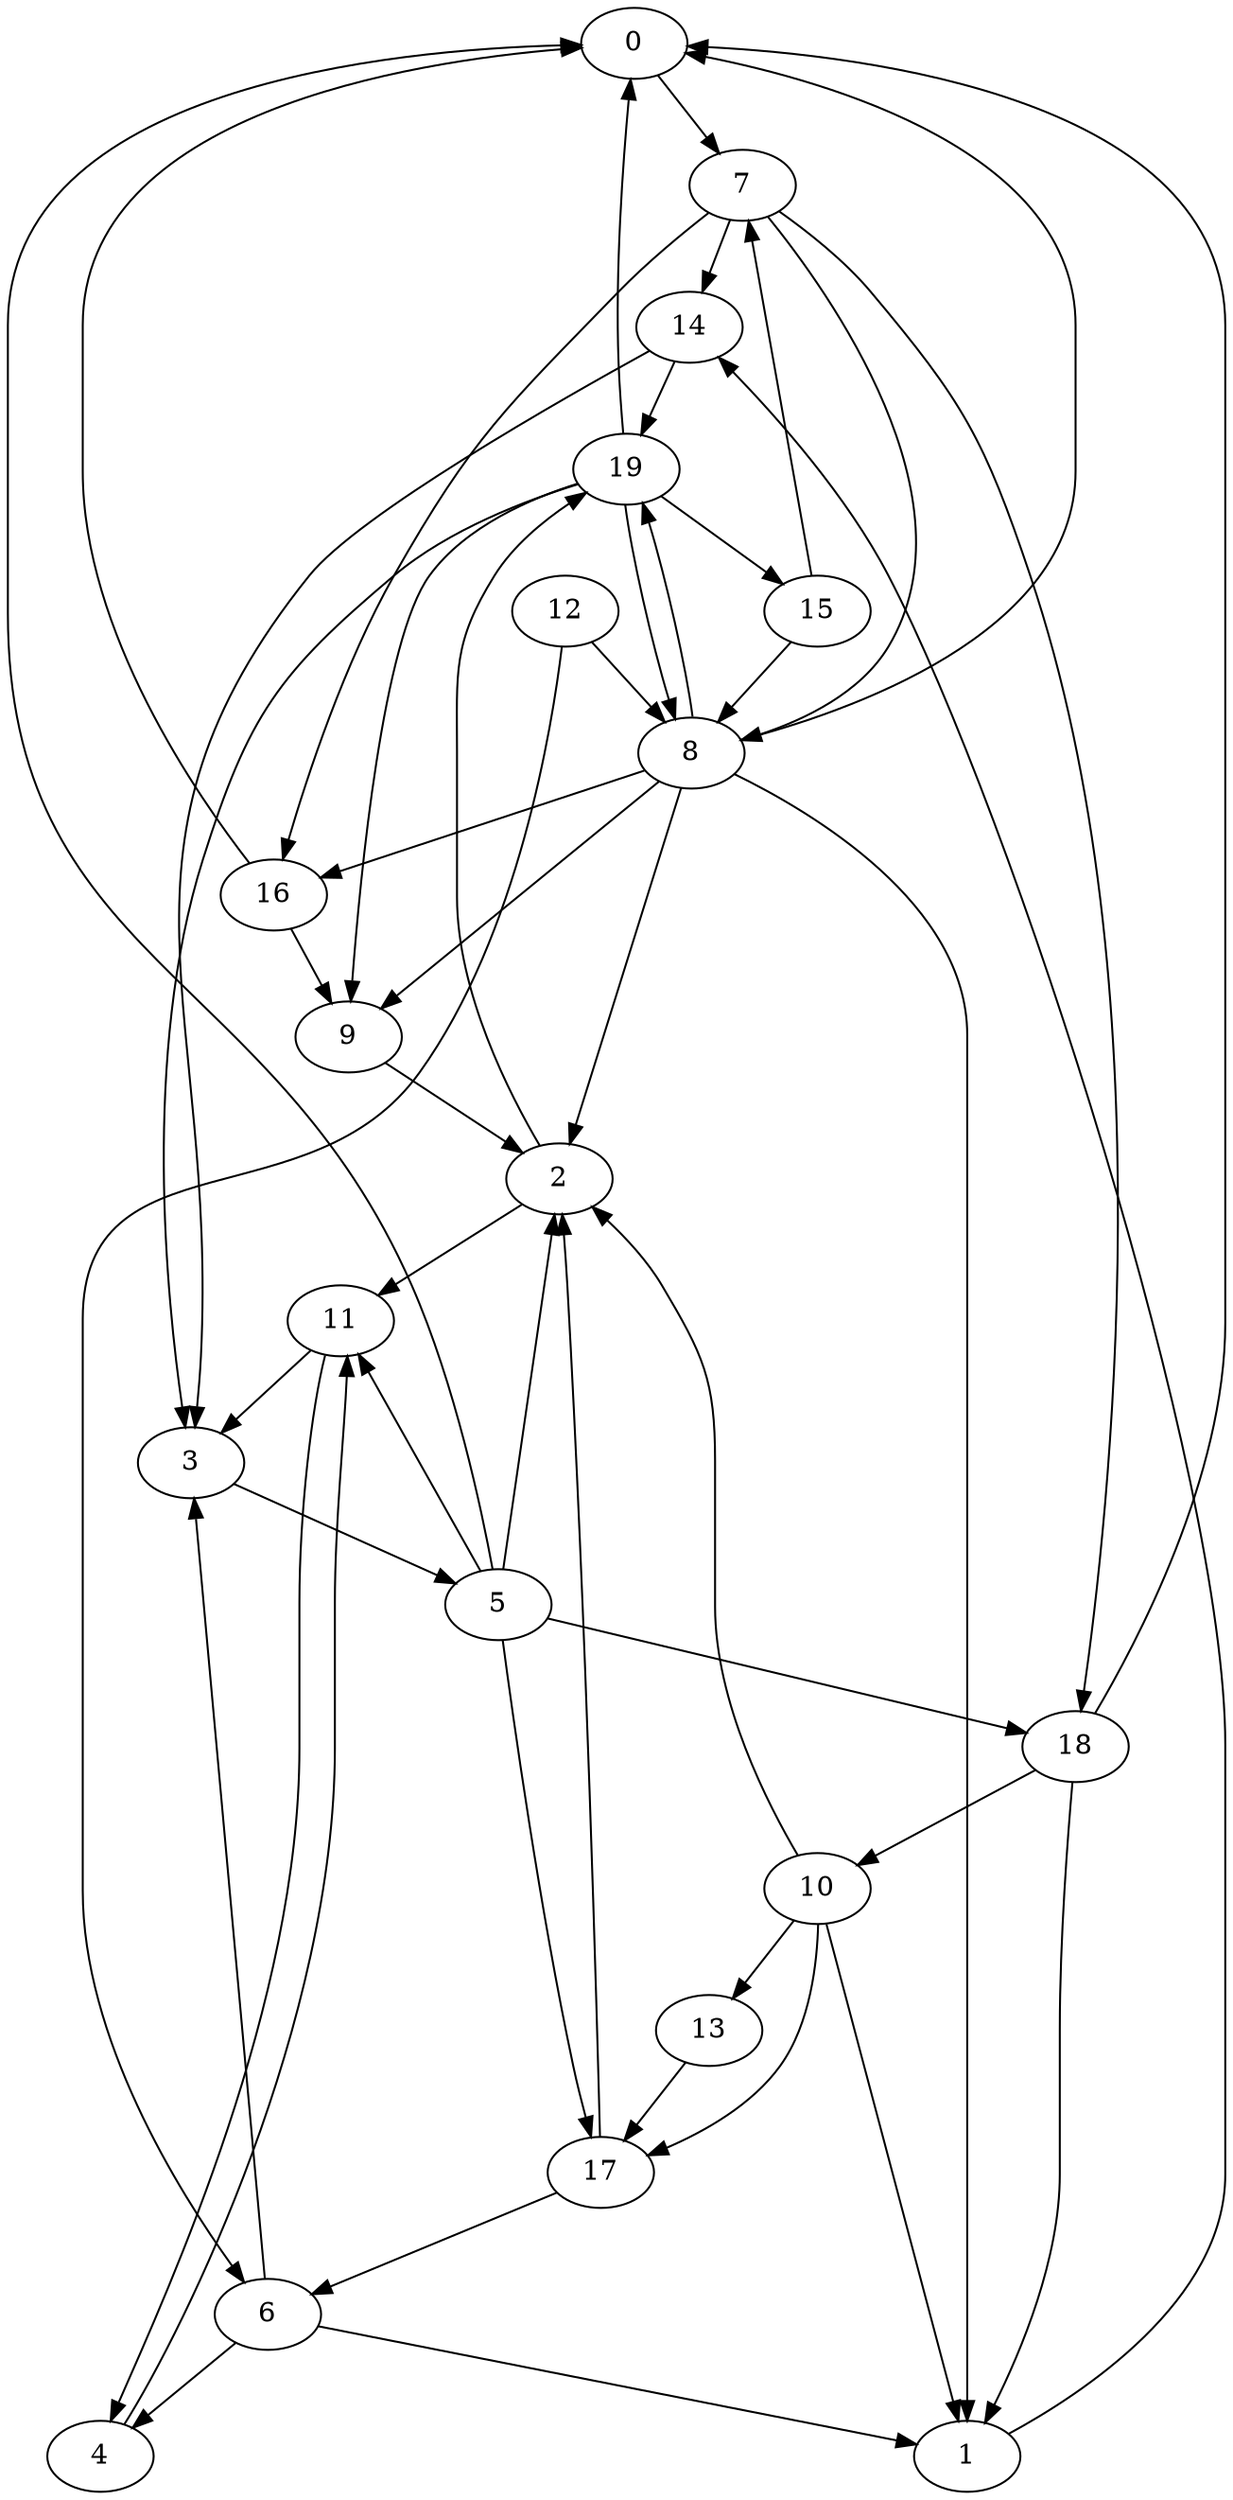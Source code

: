digraph {0 -> 7[Label=10];
1 -> 14[Label=2];
2 -> 19[Label=2];
2 -> 11[Label=2];
3 -> 5[Label=8];
4 -> 11[Label=7];
5 -> 17[Label=4];
5 -> 2[Label=3];
5 -> 11[Label=7];
5 -> 18[Label=2];
5 -> 0[Label=3];
6 -> 1[Label=4];
6 -> 3[Label=1];
6 -> 4[Label=5];
7 -> 16[Label=7];
7 -> 14[Label=8];
7 -> 8[Label=4];
7 -> 18[Label=8];
8 -> 16[Label=9];
8 -> 19[Label=6];
8 -> 9[Label=1];
8 -> 2[Label=9];
8 -> 1[Label=3];
8 -> 0[Label=1];
9 -> 2[Label=2];
10 -> 17[Label=9];
10 -> 1[Label=9];
10 -> 2[Label=7];
10 -> 13[Label=6];
11 -> 4[Label=9];
11 -> 3[Label=5];
12 -> 6[Label=1];
12 -> 8[Label=1];
13 -> 17[Label=2];
14 -> 3[Label=4];
14 -> 19[Label=7];
15 -> 7[Label=4];
15 -> 8[Label=6];
16 -> 9[Label=8];
16 -> 0[Label=9];
17 -> 2[Label=7];
17 -> 6[Label=4];
18 -> 0[Label=2];
18 -> 1[Label=8];
18 -> 10[Label=2];
19 -> 9[Label=7];
19 -> 3[Label=5];
19 -> 8[Label=5];
19 -> 0[Label=7];
19 -> 15[Label=9];
}